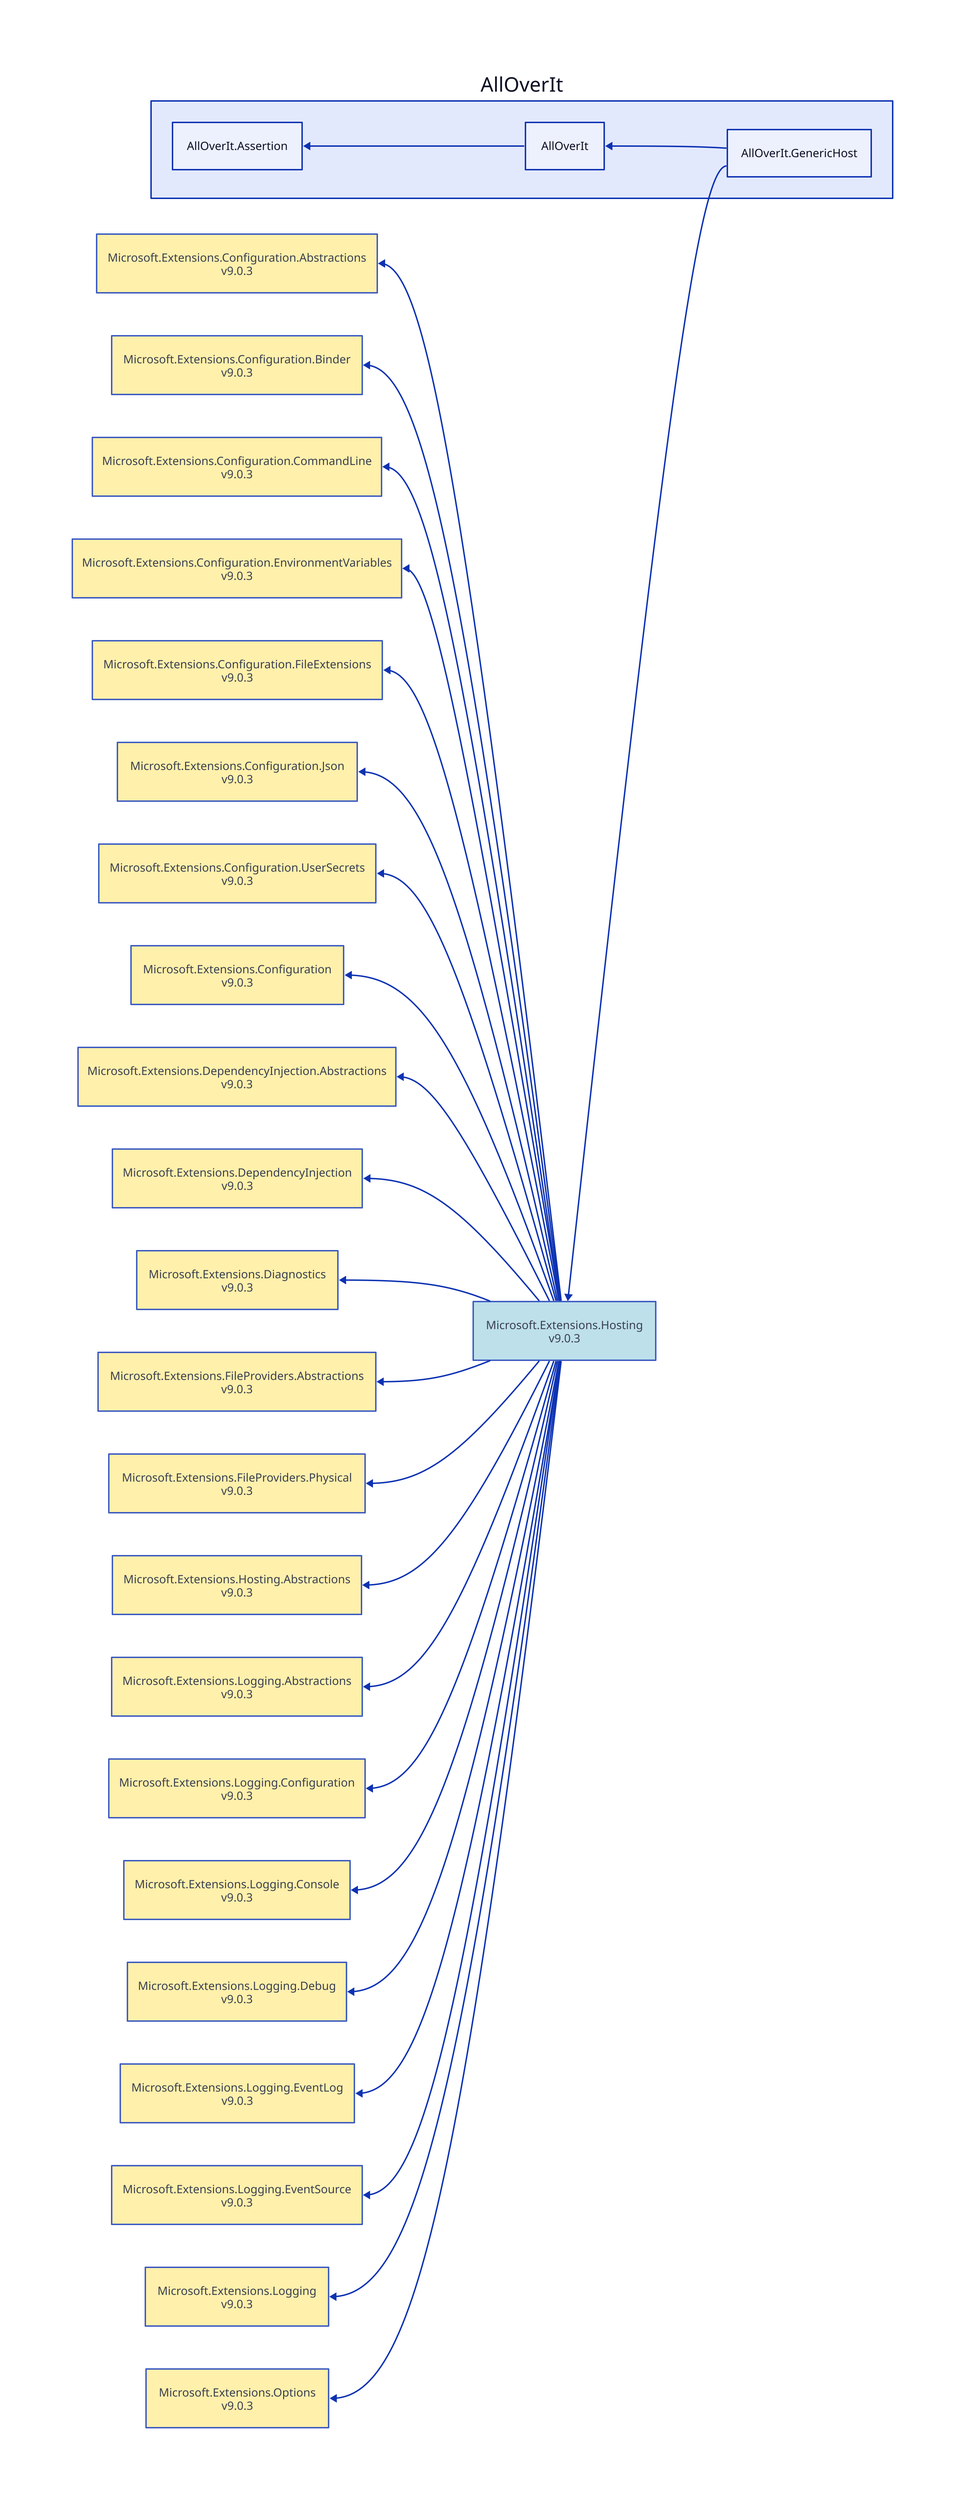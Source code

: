 direction: left

aoi: AllOverIt
aoi.alloverit-generichost: AllOverIt.GenericHost
microsoft-extensions-hosting_9-0-3: Microsoft.Extensions.Hosting\nv9.0.3
microsoft-extensions-hosting_9-0-3.style.fill: "#ADD8E6"
microsoft-extensions-hosting_9-0-3.style.opacity: 0.8
microsoft-extensions-configuration-abstractions_9-0-3: Microsoft.Extensions.Configuration.Abstractions\nv9.0.3
microsoft-extensions-configuration-abstractions_9-0-3.style.fill: "#FFEC96"
microsoft-extensions-configuration-abstractions_9-0-3.style.opacity: 0.8
microsoft-extensions-configuration-abstractions_9-0-3 <- microsoft-extensions-hosting_9-0-3
microsoft-extensions-configuration-binder_9-0-3: Microsoft.Extensions.Configuration.Binder\nv9.0.3
microsoft-extensions-configuration-binder_9-0-3.style.fill: "#FFEC96"
microsoft-extensions-configuration-binder_9-0-3.style.opacity: 0.8
microsoft-extensions-configuration-binder_9-0-3 <- microsoft-extensions-hosting_9-0-3
microsoft-extensions-configuration-commandline_9-0-3: Microsoft.Extensions.Configuration.CommandLine\nv9.0.3
microsoft-extensions-configuration-commandline_9-0-3.style.fill: "#FFEC96"
microsoft-extensions-configuration-commandline_9-0-3.style.opacity: 0.8
microsoft-extensions-configuration-commandline_9-0-3 <- microsoft-extensions-hosting_9-0-3
microsoft-extensions-configuration-environmentvariables_9-0-3: Microsoft.Extensions.Configuration.EnvironmentVariables\nv9.0.3
microsoft-extensions-configuration-environmentvariables_9-0-3.style.fill: "#FFEC96"
microsoft-extensions-configuration-environmentvariables_9-0-3.style.opacity: 0.8
microsoft-extensions-configuration-environmentvariables_9-0-3 <- microsoft-extensions-hosting_9-0-3
microsoft-extensions-configuration-fileextensions_9-0-3: Microsoft.Extensions.Configuration.FileExtensions\nv9.0.3
microsoft-extensions-configuration-fileextensions_9-0-3.style.fill: "#FFEC96"
microsoft-extensions-configuration-fileextensions_9-0-3.style.opacity: 0.8
microsoft-extensions-configuration-fileextensions_9-0-3 <- microsoft-extensions-hosting_9-0-3
microsoft-extensions-configuration-json_9-0-3: Microsoft.Extensions.Configuration.Json\nv9.0.3
microsoft-extensions-configuration-json_9-0-3.style.fill: "#FFEC96"
microsoft-extensions-configuration-json_9-0-3.style.opacity: 0.8
microsoft-extensions-configuration-json_9-0-3 <- microsoft-extensions-hosting_9-0-3
microsoft-extensions-configuration-usersecrets_9-0-3: Microsoft.Extensions.Configuration.UserSecrets\nv9.0.3
microsoft-extensions-configuration-usersecrets_9-0-3.style.fill: "#FFEC96"
microsoft-extensions-configuration-usersecrets_9-0-3.style.opacity: 0.8
microsoft-extensions-configuration-usersecrets_9-0-3 <- microsoft-extensions-hosting_9-0-3
microsoft-extensions-configuration_9-0-3: Microsoft.Extensions.Configuration\nv9.0.3
microsoft-extensions-configuration_9-0-3.style.fill: "#FFEC96"
microsoft-extensions-configuration_9-0-3.style.opacity: 0.8
microsoft-extensions-configuration_9-0-3 <- microsoft-extensions-hosting_9-0-3
microsoft-extensions-dependencyinjection-abstractions_9-0-3: Microsoft.Extensions.DependencyInjection.Abstractions\nv9.0.3
microsoft-extensions-dependencyinjection-abstractions_9-0-3.style.fill: "#FFEC96"
microsoft-extensions-dependencyinjection-abstractions_9-0-3.style.opacity: 0.8
microsoft-extensions-dependencyinjection-abstractions_9-0-3 <- microsoft-extensions-hosting_9-0-3
microsoft-extensions-dependencyinjection_9-0-3: Microsoft.Extensions.DependencyInjection\nv9.0.3
microsoft-extensions-dependencyinjection_9-0-3.style.fill: "#FFEC96"
microsoft-extensions-dependencyinjection_9-0-3.style.opacity: 0.8
microsoft-extensions-dependencyinjection_9-0-3 <- microsoft-extensions-hosting_9-0-3
microsoft-extensions-diagnostics_9-0-3: Microsoft.Extensions.Diagnostics\nv9.0.3
microsoft-extensions-diagnostics_9-0-3.style.fill: "#FFEC96"
microsoft-extensions-diagnostics_9-0-3.style.opacity: 0.8
microsoft-extensions-diagnostics_9-0-3 <- microsoft-extensions-hosting_9-0-3
microsoft-extensions-fileproviders-abstractions_9-0-3: Microsoft.Extensions.FileProviders.Abstractions\nv9.0.3
microsoft-extensions-fileproviders-abstractions_9-0-3.style.fill: "#FFEC96"
microsoft-extensions-fileproviders-abstractions_9-0-3.style.opacity: 0.8
microsoft-extensions-fileproviders-abstractions_9-0-3 <- microsoft-extensions-hosting_9-0-3
microsoft-extensions-fileproviders-physical_9-0-3: Microsoft.Extensions.FileProviders.Physical\nv9.0.3
microsoft-extensions-fileproviders-physical_9-0-3.style.fill: "#FFEC96"
microsoft-extensions-fileproviders-physical_9-0-3.style.opacity: 0.8
microsoft-extensions-fileproviders-physical_9-0-3 <- microsoft-extensions-hosting_9-0-3
microsoft-extensions-hosting-abstractions_9-0-3: Microsoft.Extensions.Hosting.Abstractions\nv9.0.3
microsoft-extensions-hosting-abstractions_9-0-3.style.fill: "#FFEC96"
microsoft-extensions-hosting-abstractions_9-0-3.style.opacity: 0.8
microsoft-extensions-hosting-abstractions_9-0-3 <- microsoft-extensions-hosting_9-0-3
microsoft-extensions-logging-abstractions_9-0-3: Microsoft.Extensions.Logging.Abstractions\nv9.0.3
microsoft-extensions-logging-abstractions_9-0-3.style.fill: "#FFEC96"
microsoft-extensions-logging-abstractions_9-0-3.style.opacity: 0.8
microsoft-extensions-logging-abstractions_9-0-3 <- microsoft-extensions-hosting_9-0-3
microsoft-extensions-logging-configuration_9-0-3: Microsoft.Extensions.Logging.Configuration\nv9.0.3
microsoft-extensions-logging-configuration_9-0-3.style.fill: "#FFEC96"
microsoft-extensions-logging-configuration_9-0-3.style.opacity: 0.8
microsoft-extensions-logging-configuration_9-0-3 <- microsoft-extensions-hosting_9-0-3
microsoft-extensions-logging-console_9-0-3: Microsoft.Extensions.Logging.Console\nv9.0.3
microsoft-extensions-logging-console_9-0-3.style.fill: "#FFEC96"
microsoft-extensions-logging-console_9-0-3.style.opacity: 0.8
microsoft-extensions-logging-console_9-0-3 <- microsoft-extensions-hosting_9-0-3
microsoft-extensions-logging-debug_9-0-3: Microsoft.Extensions.Logging.Debug\nv9.0.3
microsoft-extensions-logging-debug_9-0-3.style.fill: "#FFEC96"
microsoft-extensions-logging-debug_9-0-3.style.opacity: 0.8
microsoft-extensions-logging-debug_9-0-3 <- microsoft-extensions-hosting_9-0-3
microsoft-extensions-logging-eventlog_9-0-3: Microsoft.Extensions.Logging.EventLog\nv9.0.3
microsoft-extensions-logging-eventlog_9-0-3.style.fill: "#FFEC96"
microsoft-extensions-logging-eventlog_9-0-3.style.opacity: 0.8
microsoft-extensions-logging-eventlog_9-0-3 <- microsoft-extensions-hosting_9-0-3
microsoft-extensions-logging-eventsource_9-0-3: Microsoft.Extensions.Logging.EventSource\nv9.0.3
microsoft-extensions-logging-eventsource_9-0-3.style.fill: "#FFEC96"
microsoft-extensions-logging-eventsource_9-0-3.style.opacity: 0.8
microsoft-extensions-logging-eventsource_9-0-3 <- microsoft-extensions-hosting_9-0-3
microsoft-extensions-logging_9-0-3: Microsoft.Extensions.Logging\nv9.0.3
microsoft-extensions-logging_9-0-3.style.fill: "#FFEC96"
microsoft-extensions-logging_9-0-3.style.opacity: 0.8
microsoft-extensions-logging_9-0-3 <- microsoft-extensions-hosting_9-0-3
microsoft-extensions-options_9-0-3: Microsoft.Extensions.Options\nv9.0.3
microsoft-extensions-options_9-0-3.style.fill: "#FFEC96"
microsoft-extensions-options_9-0-3.style.opacity: 0.8
microsoft-extensions-options_9-0-3 <- microsoft-extensions-hosting_9-0-3
microsoft-extensions-hosting_9-0-3 <- aoi.alloverit-generichost
aoi.alloverit: AllOverIt
aoi.alloverit-assertion: AllOverIt.Assertion
aoi.alloverit-assertion <- aoi.alloverit
aoi.alloverit <- aoi.alloverit-generichost
